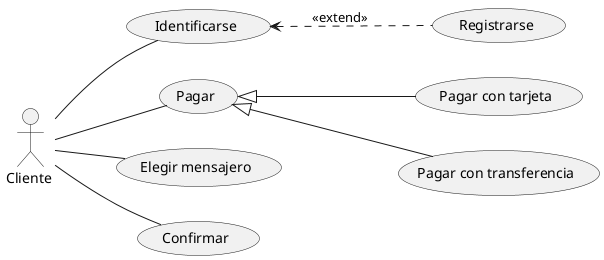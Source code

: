 @startuml
left to right direction

:Cliente : as c

usecase "Identificarse" as UC1
usecase "Pagar" as UC2
usecase "Elegir mensajero" as UC3
usecase "Confirmar" as UC4
usecase "Registrarse" as UC5
usecase "Pagar con tarjeta" as UC6
usecase "Pagar con transferencia" as UC7

c -- UC1
c -- UC2
c -- UC3
c -- UC4
UC1 <.. UC5 : <<extend>>
UC2 <|-- UC6
UC2 <|-- UC7
@enduml